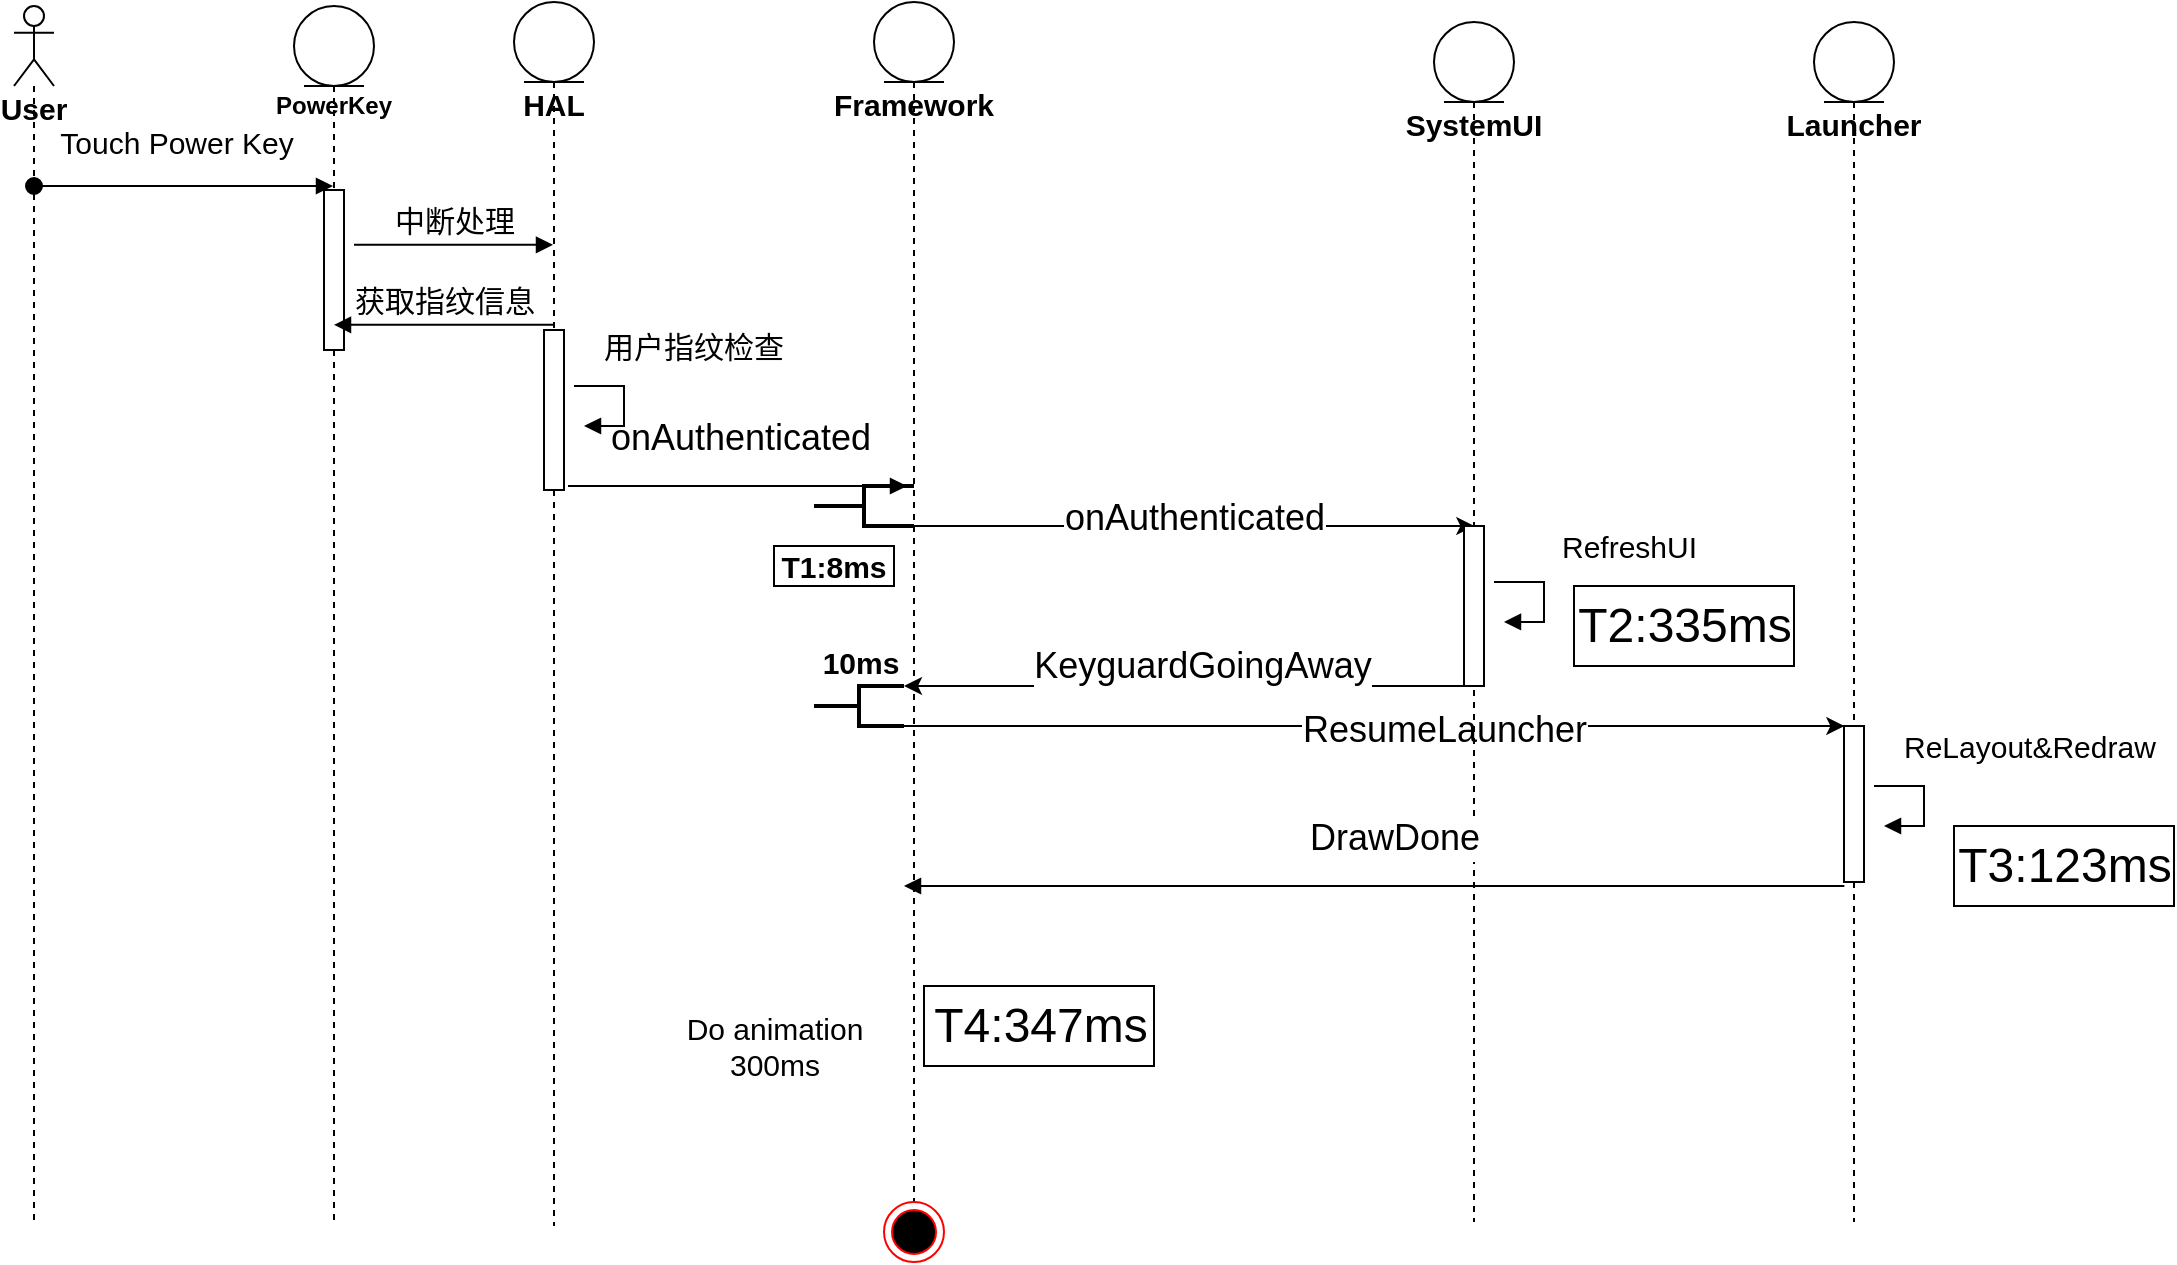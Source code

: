 <mxfile version="14.4.2" type="github">
  <diagram name="Page-1" id="e7e014a7-5840-1c2e-5031-d8a46d1fe8dd">
    <mxGraphModel dx="1298" dy="685" grid="1" gridSize="10" guides="1" tooltips="1" connect="1" arrows="1" fold="1" page="1" pageScale="1" pageWidth="1169" pageHeight="826" background="#ffffff" math="0" shadow="0">
      <root>
        <mxCell id="0" />
        <mxCell id="1" parent="0" />
        <mxCell id="w3tdlSialVUyiGjbRPjq-41" value="&lt;b&gt;PowerKey&lt;/b&gt;" style="shape=umlLifeline;participant=umlEntity;perimeter=lifelinePerimeter;whiteSpace=wrap;html=1;container=1;collapsible=0;recursiveResize=0;verticalAlign=top;spacingTop=36;outlineConnect=0;size=40;" parent="1" vertex="1">
          <mxGeometry x="170" y="110" width="40" height="610" as="geometry" />
        </mxCell>
        <mxCell id="-dAc66lvm-f3iasSjSUs-8" value="" style="html=1;points=[];perimeter=orthogonalPerimeter;fontSize=15;" vertex="1" parent="w3tdlSialVUyiGjbRPjq-41">
          <mxGeometry x="15" y="92" width="10" height="80" as="geometry" />
        </mxCell>
        <mxCell id="w3tdlSialVUyiGjbRPjq-49" value="" style="edgeStyle=orthogonalEdgeStyle;rounded=0;orthogonalLoop=1;jettySize=auto;html=1;fontSize=18;" parent="1" edge="1">
          <mxGeometry relative="1" as="geometry">
            <Array as="points">
              <mxPoint x="540.68" y="369.94" />
              <mxPoint x="540.68" y="369.94" />
            </Array>
            <mxPoint x="480.004" y="369.999" as="sourcePoint" />
            <mxPoint x="760.18" y="369.999" as="targetPoint" />
          </mxGeometry>
        </mxCell>
        <mxCell id="w3tdlSialVUyiGjbRPjq-50" value="onAuthenticated" style="edgeLabel;html=1;align=center;verticalAlign=middle;resizable=0;points=[];fontSize=18;" parent="w3tdlSialVUyiGjbRPjq-49" vertex="1" connectable="0">
          <mxGeometry x="0.287" y="4" relative="1" as="geometry">
            <mxPoint x="-40.5" as="offset" />
          </mxGeometry>
        </mxCell>
        <mxCell id="w3tdlSialVUyiGjbRPjq-55" value="" style="edgeStyle=orthogonalEdgeStyle;rounded=0;orthogonalLoop=1;jettySize=auto;html=1;fontSize=18;" parent="1" edge="1">
          <mxGeometry relative="1" as="geometry">
            <Array as="points">
              <mxPoint x="615.68" y="469.94" />
              <mxPoint x="615.68" y="469.94" />
            </Array>
            <mxPoint x="475.004" y="469.999" as="sourcePoint" />
            <mxPoint x="945.18" y="469.999" as="targetPoint" />
          </mxGeometry>
        </mxCell>
        <mxCell id="w3tdlSialVUyiGjbRPjq-56" value="ResumeLauncher" style="edgeLabel;html=1;align=center;verticalAlign=middle;resizable=0;points=[];fontSize=18;" parent="w3tdlSialVUyiGjbRPjq-55" vertex="1" connectable="0">
          <mxGeometry x="0.405" y="-2" relative="1" as="geometry">
            <mxPoint x="-60.5" as="offset" />
          </mxGeometry>
        </mxCell>
        <mxCell id="w3tdlSialVUyiGjbRPjq-43" value="&lt;font style=&quot;font-size: 15px&quot;&gt;&lt;b&gt;HAL&lt;/b&gt;&lt;/font&gt;" style="shape=umlLifeline;participant=umlEntity;perimeter=lifelinePerimeter;whiteSpace=wrap;html=1;container=1;collapsible=0;recursiveResize=0;verticalAlign=top;spacingTop=36;outlineConnect=0;" parent="1" vertex="1">
          <mxGeometry x="280" y="108" width="40" height="612" as="geometry" />
        </mxCell>
        <mxCell id="-dAc66lvm-f3iasSjSUs-15" value="" style="html=1;points=[];perimeter=orthogonalPerimeter;fontSize=15;" vertex="1" parent="w3tdlSialVUyiGjbRPjq-43">
          <mxGeometry x="15" y="164" width="10" height="80" as="geometry" />
        </mxCell>
        <mxCell id="w3tdlSialVUyiGjbRPjq-46" value="onAuthenticated" style="html=1;verticalAlign=bottom;endArrow=block;fontSize=18;" parent="1" edge="1">
          <mxGeometry x="0.007" y="10" width="80" relative="1" as="geometry">
            <mxPoint x="307" y="350" as="sourcePoint" />
            <mxPoint x="476.5" y="350" as="targetPoint" />
            <Array as="points">
              <mxPoint x="357.5" y="350" />
            </Array>
            <mxPoint as="offset" />
          </mxGeometry>
        </mxCell>
        <mxCell id="w3tdlSialVUyiGjbRPjq-52" value="" style="edgeStyle=orthogonalEdgeStyle;rounded=0;orthogonalLoop=1;jettySize=auto;html=1;fontSize=18;" parent="1" edge="1">
          <mxGeometry relative="1" as="geometry">
            <Array as="points">
              <mxPoint x="595.68" y="449.94" />
              <mxPoint x="595.68" y="449.94" />
            </Array>
            <mxPoint x="755.18" y="449.999" as="sourcePoint" />
            <mxPoint x="475.004" y="449.999" as="targetPoint" />
          </mxGeometry>
        </mxCell>
        <mxCell id="w3tdlSialVUyiGjbRPjq-53" value="KeyguardGoingAway&lt;br&gt;" style="edgeLabel;html=1;align=center;verticalAlign=middle;resizable=0;points=[];fontSize=18;" parent="w3tdlSialVUyiGjbRPjq-52" vertex="1" connectable="0">
          <mxGeometry x="-0.231" y="-1" relative="1" as="geometry">
            <mxPoint x="-24.17" y="-9.07" as="offset" />
          </mxGeometry>
        </mxCell>
        <mxCell id="w3tdlSialVUyiGjbRPjq-48" value="Framework" style="shape=umlLifeline;participant=umlEntity;perimeter=lifelinePerimeter;whiteSpace=wrap;html=1;container=1;collapsible=0;recursiveResize=0;verticalAlign=top;spacingTop=36;outlineConnect=0;fontSize=15;fontStyle=1" parent="1" vertex="1">
          <mxGeometry x="460" y="108" width="40" height="600" as="geometry" />
        </mxCell>
        <mxCell id="w3tdlSialVUyiGjbRPjq-54" value="SystemUI" style="shape=umlLifeline;participant=umlEntity;perimeter=lifelinePerimeter;whiteSpace=wrap;html=1;container=1;collapsible=0;recursiveResize=0;verticalAlign=top;spacingTop=36;outlineConnect=0;fontSize=15;fontStyle=1" parent="1" vertex="1">
          <mxGeometry x="740" y="118" width="40" height="600" as="geometry" />
        </mxCell>
        <mxCell id="-dAc66lvm-f3iasSjSUs-18" value="" style="html=1;points=[];perimeter=orthogonalPerimeter;fontSize=15;" vertex="1" parent="w3tdlSialVUyiGjbRPjq-54">
          <mxGeometry x="15" y="252" width="10" height="80" as="geometry" />
        </mxCell>
        <mxCell id="w3tdlSialVUyiGjbRPjq-58" value="DrawDone&lt;br&gt;" style="html=1;verticalAlign=bottom;endArrow=block;fontSize=18;" parent="1" edge="1">
          <mxGeometry x="-0.042" y="-10" width="80" relative="1" as="geometry">
            <mxPoint x="945.18" y="550" as="sourcePoint" />
            <mxPoint x="475.004" y="550" as="targetPoint" />
            <Array as="points">
              <mxPoint x="815.68" y="550" />
            </Array>
            <mxPoint as="offset" />
          </mxGeometry>
        </mxCell>
        <mxCell id="w3tdlSialVUyiGjbRPjq-64" value="" style="ellipse;html=1;shape=endState;fillColor=#000000;strokeColor=#ff0000;fontSize=18;" parent="1" vertex="1">
          <mxGeometry x="465" y="708" width="30" height="30" as="geometry" />
        </mxCell>
        <mxCell id="w3tdlSialVUyiGjbRPjq-71" value="Do animation&lt;br&gt;300ms" style="text;strokeColor=none;fillColor=none;html=1;fontSize=15;fontStyle=0;verticalAlign=middle;align=center;" parent="1" vertex="1">
          <mxGeometry x="360" y="610" width="100" height="40" as="geometry" />
        </mxCell>
        <mxCell id="w3tdlSialVUyiGjbRPjq-81" value="&lt;span style=&quot;font-weight: normal&quot;&gt;T2:335ms&lt;/span&gt;" style="text;fillColor=none;html=1;fontSize=24;fontStyle=1;verticalAlign=middle;align=center;rounded=0;strokeColor=#000000;" parent="1" vertex="1">
          <mxGeometry x="810" y="400" width="110" height="40" as="geometry" />
        </mxCell>
        <mxCell id="w3tdlSialVUyiGjbRPjq-82" value="T3:123ms" style="text;fillColor=none;html=1;fontSize=24;fontStyle=0;verticalAlign=middle;align=center;strokeColor=#000000;" parent="1" vertex="1">
          <mxGeometry x="1000" y="520" width="110" height="40" as="geometry" />
        </mxCell>
        <mxCell id="w3tdlSialVUyiGjbRPjq-83" value="T4:347ms" style="text;fillColor=none;html=1;fontSize=24;fontStyle=0;verticalAlign=middle;align=center;strokeColor=#000000;" parent="1" vertex="1">
          <mxGeometry x="485" y="600" width="115" height="40" as="geometry" />
        </mxCell>
        <mxCell id="XG-vTh9FEz3MZmPLrrJJ-1" value="&lt;b&gt;10ms&lt;/b&gt;" style="strokeWidth=2;html=1;shape=mxgraph.flowchart.annotation_2;align=center;labelPosition=center;pointerEvents=1;verticalLabelPosition=top;verticalAlign=bottom;fontSize=15;" parent="1" vertex="1">
          <mxGeometry x="430" y="450" width="45" height="20" as="geometry" />
        </mxCell>
        <mxCell id="XG-vTh9FEz3MZmPLrrJJ-5" value="" style="strokeWidth=2;html=1;shape=mxgraph.flowchart.annotation_2;align=center;labelPosition=center;pointerEvents=1;verticalLabelPosition=bottom;verticalAlign=top;fontSize=15;rotation=0;" parent="1" vertex="1">
          <mxGeometry x="430" y="350" width="50" height="20" as="geometry" />
        </mxCell>
        <mxCell id="-dAc66lvm-f3iasSjSUs-4" value="User" style="shape=umlLifeline;participant=umlActor;perimeter=lifelinePerimeter;whiteSpace=wrap;html=1;container=1;collapsible=0;recursiveResize=0;verticalAlign=top;spacingTop=36;outlineConnect=0;horizontal=1;fontStyle=1;fontSize=15;" vertex="1" parent="1">
          <mxGeometry x="30" y="110" width="20" height="610" as="geometry" />
        </mxCell>
        <mxCell id="-dAc66lvm-f3iasSjSUs-9" value="Touch Power Key" style="html=1;verticalAlign=bottom;startArrow=oval;endArrow=block;startSize=8;fontSize=15;" edge="1" target="w3tdlSialVUyiGjbRPjq-41" parent="1" source="-dAc66lvm-f3iasSjSUs-4">
          <mxGeometry x="-0.059" y="10" relative="1" as="geometry">
            <mxPoint x="110" y="250" as="sourcePoint" />
            <Array as="points">
              <mxPoint x="60" y="200" />
              <mxPoint x="110" y="200" />
            </Array>
            <mxPoint as="offset" />
          </mxGeometry>
        </mxCell>
        <mxCell id="-dAc66lvm-f3iasSjSUs-11" value="中断处理" style="html=1;verticalAlign=bottom;endArrow=block;fontSize=15;" edge="1" parent="1" target="w3tdlSialVUyiGjbRPjq-43">
          <mxGeometry width="80" relative="1" as="geometry">
            <mxPoint x="200" y="229.41" as="sourcePoint" />
            <mxPoint x="280" y="229.41" as="targetPoint" />
          </mxGeometry>
        </mxCell>
        <mxCell id="-dAc66lvm-f3iasSjSUs-14" value="获取指纹信息" style="html=1;verticalAlign=bottom;endArrow=block;fontSize=15;" edge="1" parent="1" target="w3tdlSialVUyiGjbRPjq-41">
          <mxGeometry width="80" relative="1" as="geometry">
            <mxPoint x="300" y="269.41" as="sourcePoint" />
            <mxPoint x="380" y="269.41" as="targetPoint" />
          </mxGeometry>
        </mxCell>
        <mxCell id="-dAc66lvm-f3iasSjSUs-17" value="用户指纹检查" style="edgeStyle=orthogonalEdgeStyle;html=1;align=left;spacingLeft=2;endArrow=block;rounded=0;entryX=1;entryY=0;fontSize=15;" edge="1" parent="1">
          <mxGeometry x="-0.694" y="20" relative="1" as="geometry">
            <mxPoint x="310" y="300" as="sourcePoint" />
            <Array as="points">
              <mxPoint x="335" y="300" />
            </Array>
            <mxPoint x="315" y="320" as="targetPoint" />
            <mxPoint x="1" as="offset" />
          </mxGeometry>
        </mxCell>
        <mxCell id="-dAc66lvm-f3iasSjSUs-20" value="RefreshUI" style="edgeStyle=orthogonalEdgeStyle;html=1;align=left;spacingLeft=2;endArrow=block;rounded=0;entryX=1;entryY=0;fontSize=15;" edge="1" parent="1">
          <mxGeometry x="-0.231" y="19" relative="1" as="geometry">
            <mxPoint x="770" y="397.97" as="sourcePoint" />
            <Array as="points">
              <mxPoint x="795" y="397.97" />
            </Array>
            <mxPoint x="775" y="417.97" as="targetPoint" />
            <mxPoint x="-14" y="-18" as="offset" />
          </mxGeometry>
        </mxCell>
        <mxCell id="-dAc66lvm-f3iasSjSUs-21" value="Launcher" style="shape=umlLifeline;participant=umlEntity;perimeter=lifelinePerimeter;whiteSpace=wrap;html=1;container=1;collapsible=0;recursiveResize=0;verticalAlign=top;spacingTop=36;outlineConnect=0;fontSize=15;fontStyle=1" vertex="1" parent="1">
          <mxGeometry x="930" y="118" width="40" height="600" as="geometry" />
        </mxCell>
        <mxCell id="-dAc66lvm-f3iasSjSUs-22" value="" style="html=1;points=[];perimeter=orthogonalPerimeter;fontSize=15;" vertex="1" parent="-dAc66lvm-f3iasSjSUs-21">
          <mxGeometry x="15" y="352" width="10" height="78" as="geometry" />
        </mxCell>
        <mxCell id="-dAc66lvm-f3iasSjSUs-23" value="ReLayout&amp;amp;Redraw" style="edgeStyle=orthogonalEdgeStyle;html=1;align=left;spacingLeft=2;endArrow=block;rounded=0;entryX=1;entryY=0;fontSize=15;" edge="1" parent="1">
          <mxGeometry x="-0.694" y="20" relative="1" as="geometry">
            <mxPoint x="960" y="500" as="sourcePoint" />
            <Array as="points">
              <mxPoint x="985" y="500" />
            </Array>
            <mxPoint x="965" y="520" as="targetPoint" />
            <mxPoint x="1" as="offset" />
          </mxGeometry>
        </mxCell>
        <mxCell id="-dAc66lvm-f3iasSjSUs-27" value="&lt;b&gt;T1:8ms&lt;/b&gt;" style="text;html=1;fillColor=none;align=center;verticalAlign=middle;whiteSpace=wrap;rounded=0;fontSize=15;strokeColor=#000000;" vertex="1" parent="1">
          <mxGeometry x="410" y="380" width="60" height="20" as="geometry" />
        </mxCell>
      </root>
    </mxGraphModel>
  </diagram>
</mxfile>
